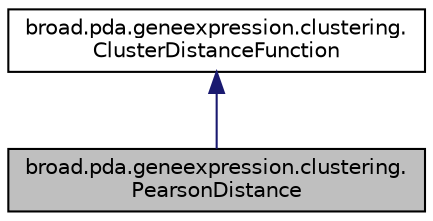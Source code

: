 digraph "broad.pda.geneexpression.clustering.PearsonDistance"
{
  edge [fontname="Helvetica",fontsize="10",labelfontname="Helvetica",labelfontsize="10"];
  node [fontname="Helvetica",fontsize="10",shape=record];
  Node1 [label="broad.pda.geneexpression.clustering.\lPearsonDistance",height=0.2,width=0.4,color="black", fillcolor="grey75", style="filled" fontcolor="black"];
  Node2 -> Node1 [dir="back",color="midnightblue",fontsize="10",style="solid"];
  Node2 [label="broad.pda.geneexpression.clustering.\lClusterDistanceFunction",height=0.2,width=0.4,color="black", fillcolor="white", style="filled",URL="$interfacebroad_1_1pda_1_1geneexpression_1_1clustering_1_1_cluster_distance_function.html"];
}
